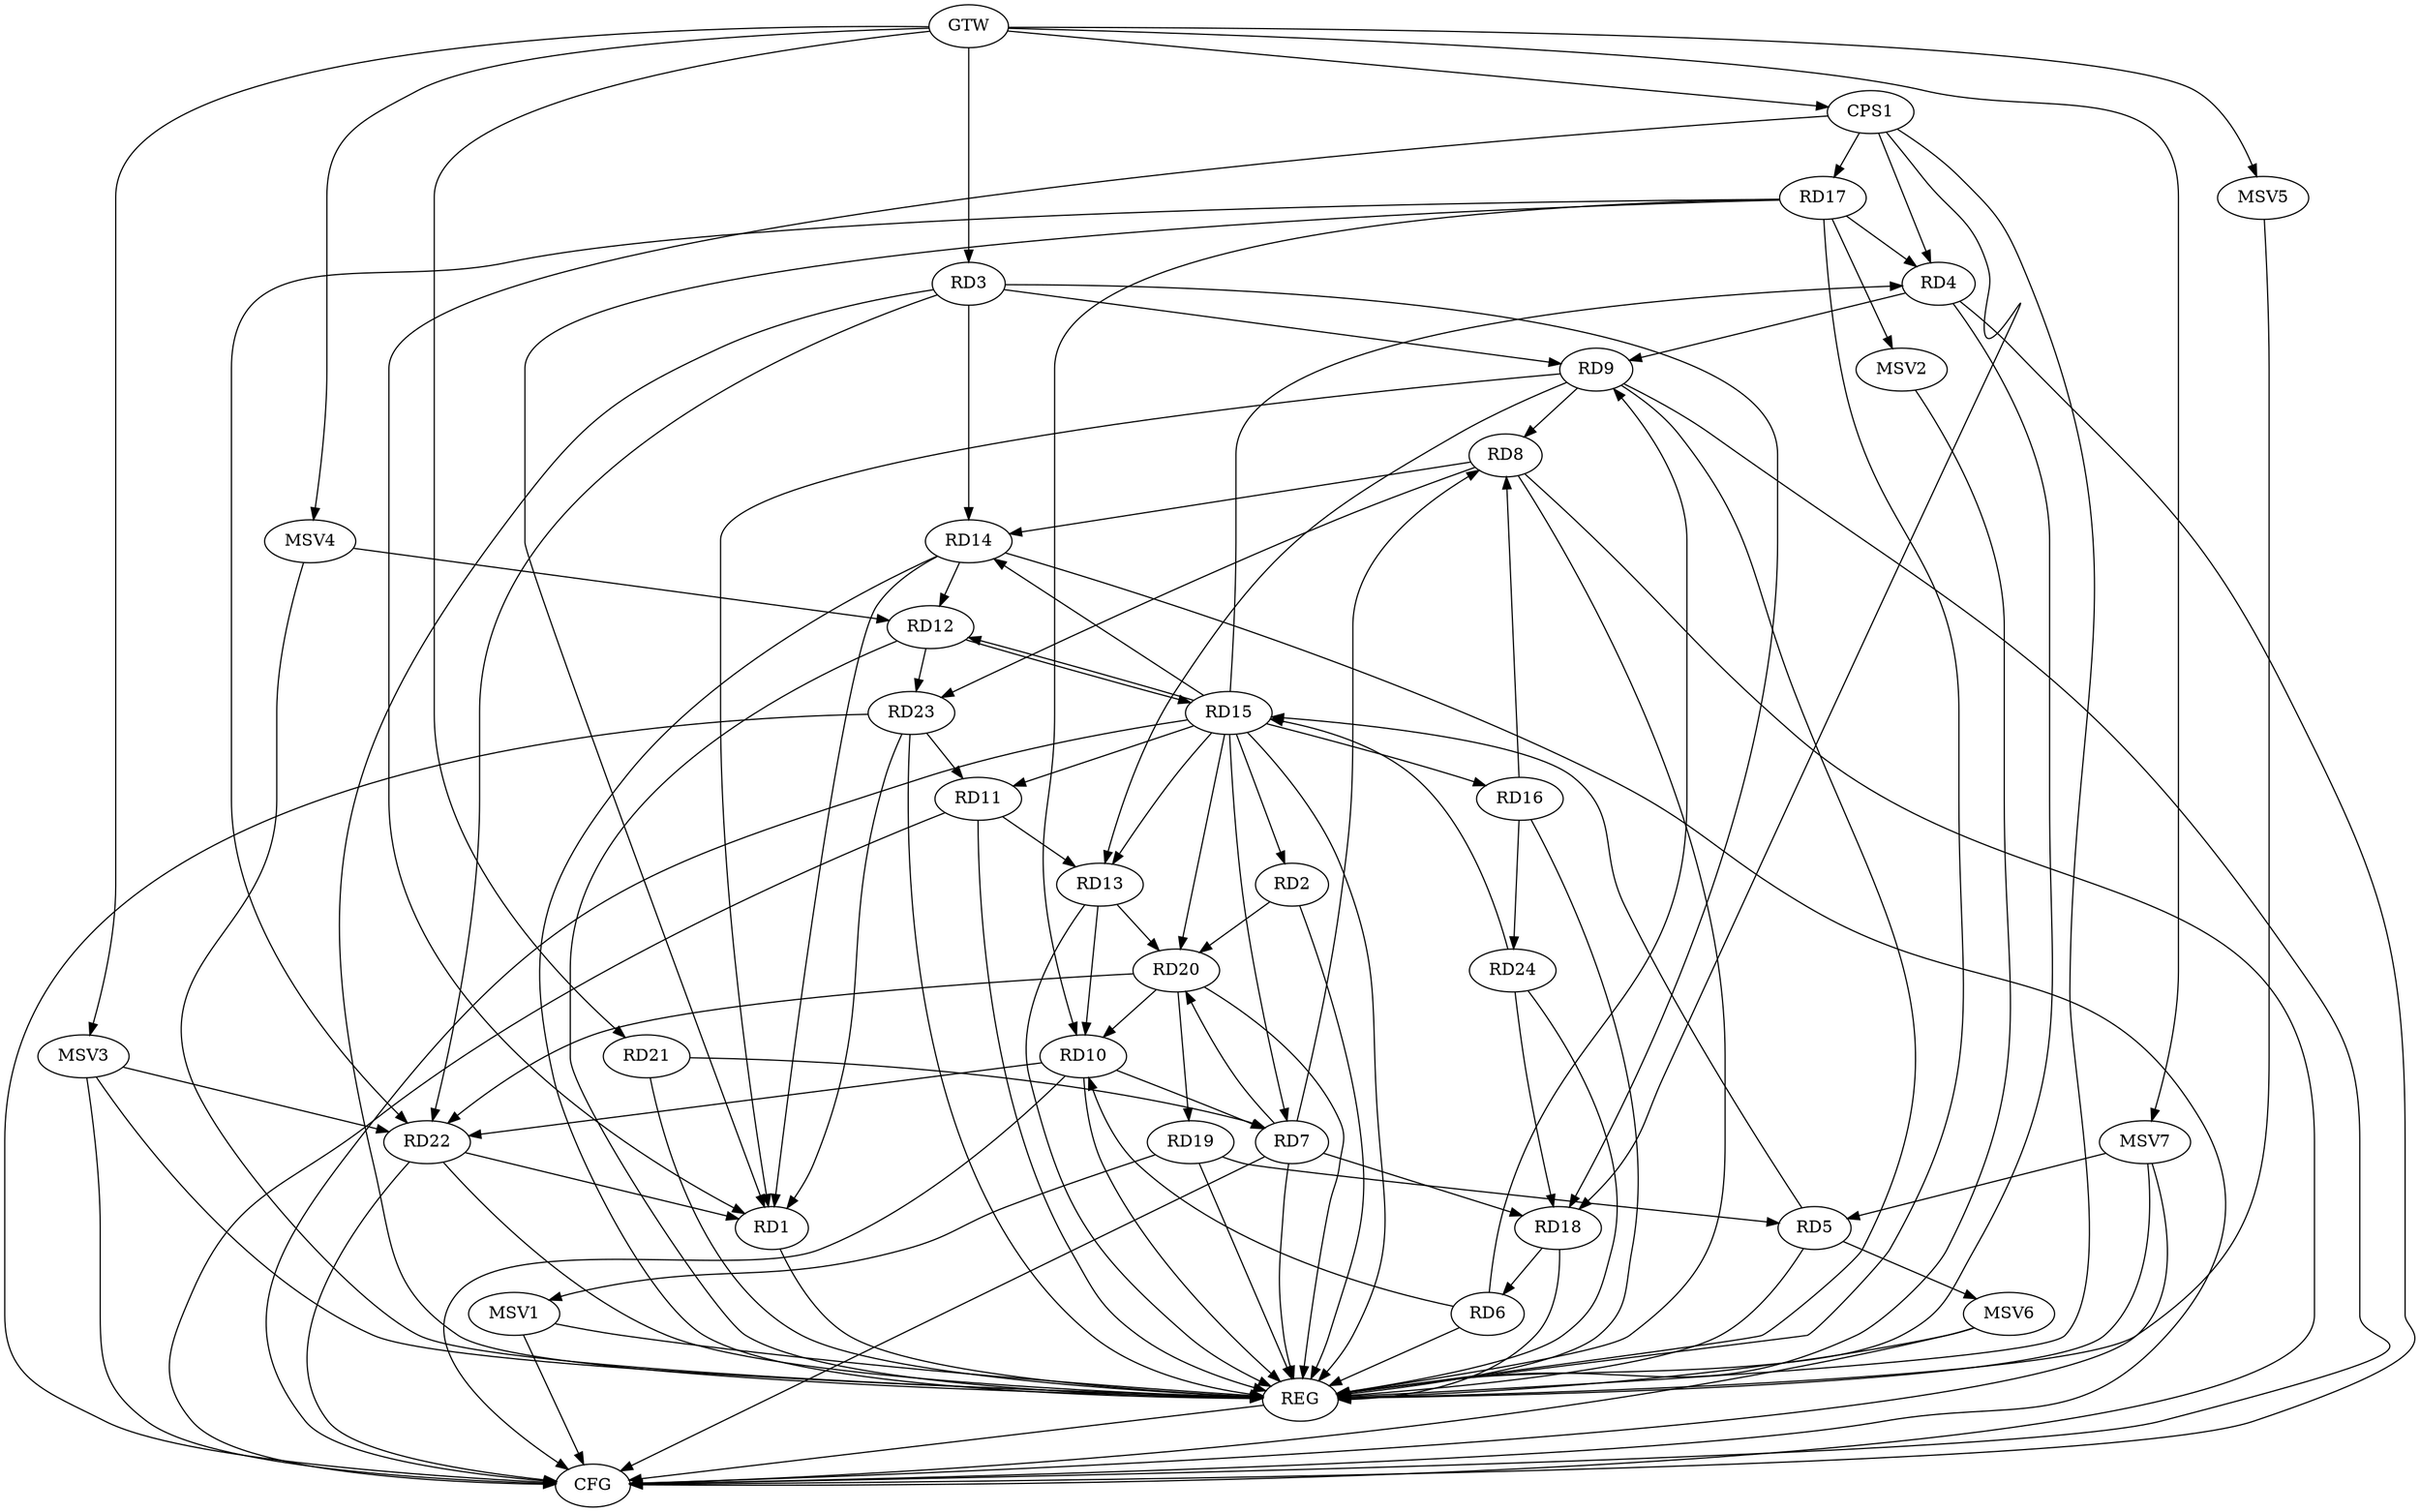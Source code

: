 strict digraph G {
  RD1 [ label="RD1" ];
  RD2 [ label="RD2" ];
  RD3 [ label="RD3" ];
  RD4 [ label="RD4" ];
  RD5 [ label="RD5" ];
  RD6 [ label="RD6" ];
  RD7 [ label="RD7" ];
  RD8 [ label="RD8" ];
  RD9 [ label="RD9" ];
  RD10 [ label="RD10" ];
  RD11 [ label="RD11" ];
  RD12 [ label="RD12" ];
  RD13 [ label="RD13" ];
  RD14 [ label="RD14" ];
  RD15 [ label="RD15" ];
  RD16 [ label="RD16" ];
  RD17 [ label="RD17" ];
  RD18 [ label="RD18" ];
  RD19 [ label="RD19" ];
  RD20 [ label="RD20" ];
  RD21 [ label="RD21" ];
  RD22 [ label="RD22" ];
  RD23 [ label="RD23" ];
  RD24 [ label="RD24" ];
  CPS1 [ label="CPS1" ];
  GTW [ label="GTW" ];
  REG [ label="REG" ];
  CFG [ label="CFG" ];
  MSV1 [ label="MSV1" ];
  MSV2 [ label="MSV2" ];
  MSV3 [ label="MSV3" ];
  MSV4 [ label="MSV4" ];
  MSV5 [ label="MSV5" ];
  MSV6 [ label="MSV6" ];
  MSV7 [ label="MSV7" ];
  RD9 -> RD1;
  RD14 -> RD1;
  RD17 -> RD1;
  RD22 -> RD1;
  RD23 -> RD1;
  RD2 -> RD20;
  RD3 -> RD9;
  RD3 -> RD14;
  RD3 -> RD18;
  RD3 -> RD22;
  RD4 -> RD9;
  RD15 -> RD4;
  RD17 -> RD4;
  RD5 -> RD15;
  RD19 -> RD5;
  RD6 -> RD9;
  RD6 -> RD10;
  RD18 -> RD6;
  RD7 -> RD8;
  RD10 -> RD7;
  RD15 -> RD7;
  RD7 -> RD18;
  RD7 -> RD20;
  RD21 -> RD7;
  RD9 -> RD8;
  RD8 -> RD14;
  RD16 -> RD8;
  RD8 -> RD23;
  RD9 -> RD13;
  RD13 -> RD10;
  RD17 -> RD10;
  RD20 -> RD10;
  RD10 -> RD22;
  RD11 -> RD13;
  RD23 -> RD11;
  RD14 -> RD12;
  RD12 -> RD15;
  RD12 -> RD23;
  RD15 -> RD13;
  RD13 -> RD20;
  RD15 -> RD14;
  RD15 -> RD16;
  RD24 -> RD15;
  RD16 -> RD24;
  RD17 -> RD22;
  RD24 -> RD18;
  RD20 -> RD19;
  RD20 -> RD22;
  CPS1 -> RD1;
  CPS1 -> RD17;
  CPS1 -> RD18;
  CPS1 -> RD4;
  GTW -> RD3;
  GTW -> RD21;
  GTW -> CPS1;
  RD1 -> REG;
  RD2 -> REG;
  RD3 -> REG;
  RD4 -> REG;
  RD5 -> REG;
  RD6 -> REG;
  RD7 -> REG;
  RD8 -> REG;
  RD9 -> REG;
  RD10 -> REG;
  RD11 -> REG;
  RD12 -> REG;
  RD13 -> REG;
  RD14 -> REG;
  RD15 -> REG;
  RD16 -> REG;
  RD17 -> REG;
  RD18 -> REG;
  RD19 -> REG;
  RD20 -> REG;
  RD21 -> REG;
  RD22 -> REG;
  RD23 -> REG;
  RD24 -> REG;
  CPS1 -> REG;
  RD23 -> CFG;
  RD8 -> CFG;
  RD10 -> CFG;
  RD14 -> CFG;
  RD7 -> CFG;
  RD22 -> CFG;
  RD9 -> CFG;
  RD11 -> CFG;
  RD4 -> CFG;
  REG -> CFG;
  RD15 -> CFG;
  RD15 -> RD20;
  RD15 -> RD11;
  RD15 -> RD12;
  RD15 -> RD2;
  RD19 -> MSV1;
  MSV1 -> REG;
  MSV1 -> CFG;
  RD17 -> MSV2;
  MSV2 -> REG;
  MSV3 -> RD22;
  GTW -> MSV3;
  MSV3 -> REG;
  MSV3 -> CFG;
  MSV4 -> RD12;
  GTW -> MSV4;
  MSV4 -> REG;
  GTW -> MSV5;
  MSV5 -> REG;
  RD5 -> MSV6;
  MSV6 -> REG;
  MSV6 -> CFG;
  MSV7 -> RD5;
  GTW -> MSV7;
  MSV7 -> REG;
  MSV7 -> CFG;
}
